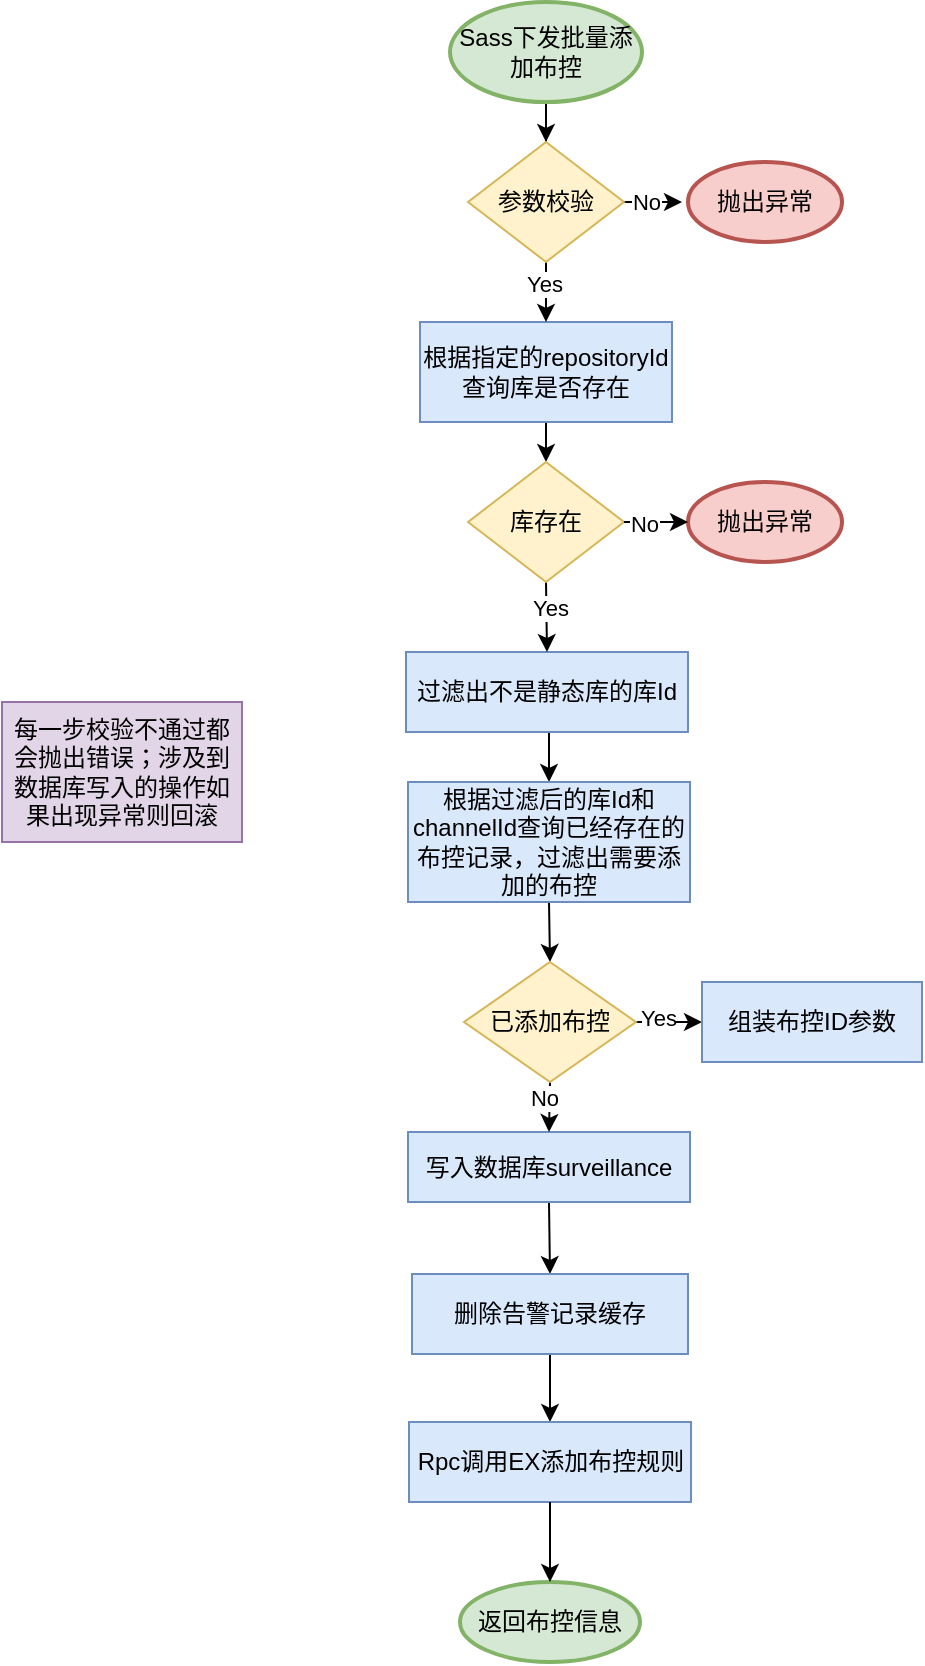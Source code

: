 <mxfile version="24.7.6">
  <diagram name="第 1 页" id="tl8vHhJEb7GYOu0AT_a5">
    <mxGraphModel dx="1147" dy="737" grid="1" gridSize="10" guides="1" tooltips="1" connect="1" arrows="1" fold="1" page="1" pageScale="1" pageWidth="827" pageHeight="1169" math="0" shadow="0">
      <root>
        <mxCell id="0" />
        <mxCell id="1" parent="0" />
        <mxCell id="jUEusMoKo9cOmuES4f7d-12" style="edgeStyle=orthogonalEdgeStyle;rounded=0;orthogonalLoop=1;jettySize=auto;html=1;exitX=0.5;exitY=1;exitDx=0;exitDy=0;exitPerimeter=0;" edge="1" parent="1" source="jUEusMoKo9cOmuES4f7d-1" target="jUEusMoKo9cOmuES4f7d-11">
          <mxGeometry relative="1" as="geometry" />
        </mxCell>
        <mxCell id="jUEusMoKo9cOmuES4f7d-1" value="Sass下发批量添加布控" style="strokeWidth=2;html=1;shape=mxgraph.flowchart.start_1;whiteSpace=wrap;fillColor=#d5e8d4;strokeColor=#82b366;" vertex="1" parent="1">
          <mxGeometry x="364" y="20" width="96" height="50" as="geometry" />
        </mxCell>
        <mxCell id="jUEusMoKo9cOmuES4f7d-20" style="edgeStyle=orthogonalEdgeStyle;rounded=0;orthogonalLoop=1;jettySize=auto;html=1;exitX=0.5;exitY=1;exitDx=0;exitDy=0;entryX=0.5;entryY=0;entryDx=0;entryDy=0;" edge="1" parent="1" source="jUEusMoKo9cOmuES4f7d-3" target="jUEusMoKo9cOmuES4f7d-19">
          <mxGeometry relative="1" as="geometry" />
        </mxCell>
        <mxCell id="jUEusMoKo9cOmuES4f7d-3" value="根据指定的repositoryId查询库是否存在" style="rounded=0;whiteSpace=wrap;html=1;fillColor=#dae8fc;strokeColor=#6c8ebf;" vertex="1" parent="1">
          <mxGeometry x="349" y="180" width="126" height="50" as="geometry" />
        </mxCell>
        <mxCell id="jUEusMoKo9cOmuES4f7d-4" value="每一步校验不通过都会抛出错误；涉及到数据库写入的操作如果出现异常则回滚" style="rounded=0;whiteSpace=wrap;html=1;fillColor=#e1d5e7;strokeColor=#9673a6;" vertex="1" parent="1">
          <mxGeometry x="140" y="370" width="120" height="70" as="geometry" />
        </mxCell>
        <mxCell id="jUEusMoKo9cOmuES4f7d-26" style="edgeStyle=orthogonalEdgeStyle;rounded=0;orthogonalLoop=1;jettySize=auto;html=1;exitX=0.5;exitY=1;exitDx=0;exitDy=0;entryX=0.5;entryY=0;entryDx=0;entryDy=0;" edge="1" parent="1" source="jUEusMoKo9cOmuES4f7d-5" target="jUEusMoKo9cOmuES4f7d-6">
          <mxGeometry relative="1" as="geometry" />
        </mxCell>
        <mxCell id="jUEusMoKo9cOmuES4f7d-5" value="过滤出不是静态库的库Id" style="rounded=0;whiteSpace=wrap;html=1;fillColor=#dae8fc;strokeColor=#6c8ebf;" vertex="1" parent="1">
          <mxGeometry x="342" y="345" width="141" height="40" as="geometry" />
        </mxCell>
        <mxCell id="jUEusMoKo9cOmuES4f7d-28" style="edgeStyle=orthogonalEdgeStyle;rounded=0;orthogonalLoop=1;jettySize=auto;html=1;exitX=0.5;exitY=1;exitDx=0;exitDy=0;entryX=0.5;entryY=0;entryDx=0;entryDy=0;" edge="1" parent="1" source="jUEusMoKo9cOmuES4f7d-6" target="jUEusMoKo9cOmuES4f7d-27">
          <mxGeometry relative="1" as="geometry" />
        </mxCell>
        <mxCell id="jUEusMoKo9cOmuES4f7d-6" value="根据过滤后的库Id和channelId查询已经存在的布控记录，过滤出需要添加的布控" style="rounded=0;whiteSpace=wrap;html=1;fillColor=#dae8fc;strokeColor=#6c8ebf;" vertex="1" parent="1">
          <mxGeometry x="343" y="410" width="141" height="60" as="geometry" />
        </mxCell>
        <mxCell id="jUEusMoKo9cOmuES4f7d-34" style="edgeStyle=orthogonalEdgeStyle;rounded=0;orthogonalLoop=1;jettySize=auto;html=1;exitX=0.5;exitY=1;exitDx=0;exitDy=0;entryX=0.5;entryY=0;entryDx=0;entryDy=0;" edge="1" parent="1" source="jUEusMoKo9cOmuES4f7d-7" target="jUEusMoKo9cOmuES4f7d-8">
          <mxGeometry relative="1" as="geometry" />
        </mxCell>
        <mxCell id="jUEusMoKo9cOmuES4f7d-7" value="写入数据库surveillance" style="rounded=0;whiteSpace=wrap;html=1;fillColor=#dae8fc;strokeColor=#6c8ebf;" vertex="1" parent="1">
          <mxGeometry x="343" y="585" width="141" height="35" as="geometry" />
        </mxCell>
        <mxCell id="jUEusMoKo9cOmuES4f7d-35" style="edgeStyle=orthogonalEdgeStyle;rounded=0;orthogonalLoop=1;jettySize=auto;html=1;exitX=0.5;exitY=1;exitDx=0;exitDy=0;entryX=0.5;entryY=0;entryDx=0;entryDy=0;" edge="1" parent="1" source="jUEusMoKo9cOmuES4f7d-8" target="jUEusMoKo9cOmuES4f7d-9">
          <mxGeometry relative="1" as="geometry" />
        </mxCell>
        <mxCell id="jUEusMoKo9cOmuES4f7d-8" value="删除告警记录缓存" style="rounded=0;whiteSpace=wrap;html=1;fillColor=#dae8fc;strokeColor=#6c8ebf;" vertex="1" parent="1">
          <mxGeometry x="345" y="656" width="138" height="40" as="geometry" />
        </mxCell>
        <mxCell id="jUEusMoKo9cOmuES4f7d-9" value="Rpc调用EX添加布控规则" style="rounded=0;whiteSpace=wrap;html=1;fillColor=#dae8fc;strokeColor=#6c8ebf;" vertex="1" parent="1">
          <mxGeometry x="343.5" y="730" width="141" height="40" as="geometry" />
        </mxCell>
        <mxCell id="jUEusMoKo9cOmuES4f7d-14" style="edgeStyle=orthogonalEdgeStyle;rounded=0;orthogonalLoop=1;jettySize=auto;html=1;exitX=1;exitY=0.5;exitDx=0;exitDy=0;" edge="1" parent="1" source="jUEusMoKo9cOmuES4f7d-11">
          <mxGeometry relative="1" as="geometry">
            <mxPoint x="480" y="120" as="targetPoint" />
          </mxGeometry>
        </mxCell>
        <mxCell id="jUEusMoKo9cOmuES4f7d-15" value="No" style="edgeLabel;html=1;align=center;verticalAlign=middle;resizable=0;points=[];" vertex="1" connectable="0" parent="jUEusMoKo9cOmuES4f7d-14">
          <mxGeometry x="-0.241" relative="1" as="geometry">
            <mxPoint as="offset" />
          </mxGeometry>
        </mxCell>
        <mxCell id="jUEusMoKo9cOmuES4f7d-16" style="edgeStyle=orthogonalEdgeStyle;rounded=0;orthogonalLoop=1;jettySize=auto;html=1;exitX=0.5;exitY=1;exitDx=0;exitDy=0;entryX=0.5;entryY=0;entryDx=0;entryDy=0;" edge="1" parent="1" source="jUEusMoKo9cOmuES4f7d-11" target="jUEusMoKo9cOmuES4f7d-3">
          <mxGeometry relative="1" as="geometry" />
        </mxCell>
        <mxCell id="jUEusMoKo9cOmuES4f7d-17" value="Yes" style="edgeLabel;html=1;align=center;verticalAlign=middle;resizable=0;points=[];" vertex="1" connectable="0" parent="jUEusMoKo9cOmuES4f7d-16">
          <mxGeometry x="-0.267" y="-1" relative="1" as="geometry">
            <mxPoint as="offset" />
          </mxGeometry>
        </mxCell>
        <mxCell id="jUEusMoKo9cOmuES4f7d-11" value="参数校验" style="rhombus;whiteSpace=wrap;html=1;fillColor=#fff2cc;strokeColor=#d6b656;" vertex="1" parent="1">
          <mxGeometry x="373" y="90" width="78" height="60" as="geometry" />
        </mxCell>
        <mxCell id="jUEusMoKo9cOmuES4f7d-13" value="抛出异常" style="strokeWidth=2;html=1;shape=mxgraph.flowchart.start_1;whiteSpace=wrap;fillColor=#f8cecc;strokeColor=#b85450;" vertex="1" parent="1">
          <mxGeometry x="483" y="100" width="77" height="40" as="geometry" />
        </mxCell>
        <mxCell id="jUEusMoKo9cOmuES4f7d-24" style="edgeStyle=orthogonalEdgeStyle;rounded=0;orthogonalLoop=1;jettySize=auto;html=1;exitX=0.5;exitY=1;exitDx=0;exitDy=0;entryX=0.5;entryY=0;entryDx=0;entryDy=0;" edge="1" parent="1" source="jUEusMoKo9cOmuES4f7d-19" target="jUEusMoKo9cOmuES4f7d-5">
          <mxGeometry relative="1" as="geometry" />
        </mxCell>
        <mxCell id="jUEusMoKo9cOmuES4f7d-25" value="Yes" style="edgeLabel;html=1;align=center;verticalAlign=middle;resizable=0;points=[];" vertex="1" connectable="0" parent="jUEusMoKo9cOmuES4f7d-24">
          <mxGeometry x="-0.23" y="1" relative="1" as="geometry">
            <mxPoint as="offset" />
          </mxGeometry>
        </mxCell>
        <mxCell id="jUEusMoKo9cOmuES4f7d-19" value="库存在" style="rhombus;whiteSpace=wrap;html=1;fillColor=#fff2cc;strokeColor=#d6b656;" vertex="1" parent="1">
          <mxGeometry x="373" y="250" width="78" height="60" as="geometry" />
        </mxCell>
        <mxCell id="jUEusMoKo9cOmuES4f7d-21" value="抛出异常" style="strokeWidth=2;html=1;shape=mxgraph.flowchart.start_1;whiteSpace=wrap;fillColor=#f8cecc;strokeColor=#b85450;" vertex="1" parent="1">
          <mxGeometry x="483" y="260" width="77" height="40" as="geometry" />
        </mxCell>
        <mxCell id="jUEusMoKo9cOmuES4f7d-22" style="edgeStyle=orthogonalEdgeStyle;rounded=0;orthogonalLoop=1;jettySize=auto;html=1;exitX=1;exitY=0.5;exitDx=0;exitDy=0;entryX=0;entryY=0.5;entryDx=0;entryDy=0;entryPerimeter=0;" edge="1" parent="1" source="jUEusMoKo9cOmuES4f7d-19" target="jUEusMoKo9cOmuES4f7d-21">
          <mxGeometry relative="1" as="geometry" />
        </mxCell>
        <mxCell id="jUEusMoKo9cOmuES4f7d-23" value="No" style="edgeLabel;html=1;align=center;verticalAlign=middle;resizable=0;points=[];" vertex="1" connectable="0" parent="jUEusMoKo9cOmuES4f7d-22">
          <mxGeometry x="-0.375" y="-1" relative="1" as="geometry">
            <mxPoint as="offset" />
          </mxGeometry>
        </mxCell>
        <mxCell id="jUEusMoKo9cOmuES4f7d-30" style="edgeStyle=orthogonalEdgeStyle;rounded=0;orthogonalLoop=1;jettySize=auto;html=1;exitX=1;exitY=0.5;exitDx=0;exitDy=0;entryX=0;entryY=0.5;entryDx=0;entryDy=0;" edge="1" parent="1" source="jUEusMoKo9cOmuES4f7d-27" target="jUEusMoKo9cOmuES4f7d-29">
          <mxGeometry relative="1" as="geometry" />
        </mxCell>
        <mxCell id="jUEusMoKo9cOmuES4f7d-31" value="Yes" style="edgeLabel;html=1;align=center;verticalAlign=middle;resizable=0;points=[];" vertex="1" connectable="0" parent="jUEusMoKo9cOmuES4f7d-30">
          <mxGeometry x="-0.333" y="2" relative="1" as="geometry">
            <mxPoint as="offset" />
          </mxGeometry>
        </mxCell>
        <mxCell id="jUEusMoKo9cOmuES4f7d-32" style="edgeStyle=orthogonalEdgeStyle;rounded=0;orthogonalLoop=1;jettySize=auto;html=1;exitX=0.5;exitY=1;exitDx=0;exitDy=0;entryX=0.5;entryY=0;entryDx=0;entryDy=0;" edge="1" parent="1" source="jUEusMoKo9cOmuES4f7d-27" target="jUEusMoKo9cOmuES4f7d-7">
          <mxGeometry relative="1" as="geometry" />
        </mxCell>
        <mxCell id="jUEusMoKo9cOmuES4f7d-33" value="No" style="edgeLabel;html=1;align=center;verticalAlign=middle;resizable=0;points=[];" vertex="1" connectable="0" parent="jUEusMoKo9cOmuES4f7d-32">
          <mxGeometry x="-0.355" y="-3" relative="1" as="geometry">
            <mxPoint as="offset" />
          </mxGeometry>
        </mxCell>
        <mxCell id="jUEusMoKo9cOmuES4f7d-27" value="已添加布控" style="rhombus;whiteSpace=wrap;html=1;fillColor=#fff2cc;strokeColor=#d6b656;" vertex="1" parent="1">
          <mxGeometry x="371" y="500" width="86" height="60" as="geometry" />
        </mxCell>
        <mxCell id="jUEusMoKo9cOmuES4f7d-29" value="组装布控ID参数" style="rounded=0;whiteSpace=wrap;html=1;fillColor=#dae8fc;strokeColor=#6c8ebf;" vertex="1" parent="1">
          <mxGeometry x="490" y="510" width="110" height="40" as="geometry" />
        </mxCell>
        <mxCell id="jUEusMoKo9cOmuES4f7d-36" value="返回布控信息" style="strokeWidth=2;html=1;shape=mxgraph.flowchart.start_1;whiteSpace=wrap;fillColor=#d5e8d4;strokeColor=#82b366;" vertex="1" parent="1">
          <mxGeometry x="369" y="810" width="90" height="40" as="geometry" />
        </mxCell>
        <mxCell id="jUEusMoKo9cOmuES4f7d-37" style="edgeStyle=orthogonalEdgeStyle;rounded=0;orthogonalLoop=1;jettySize=auto;html=1;exitX=0.5;exitY=1;exitDx=0;exitDy=0;entryX=0.5;entryY=0;entryDx=0;entryDy=0;entryPerimeter=0;" edge="1" parent="1" source="jUEusMoKo9cOmuES4f7d-9" target="jUEusMoKo9cOmuES4f7d-36">
          <mxGeometry relative="1" as="geometry" />
        </mxCell>
      </root>
    </mxGraphModel>
  </diagram>
</mxfile>
